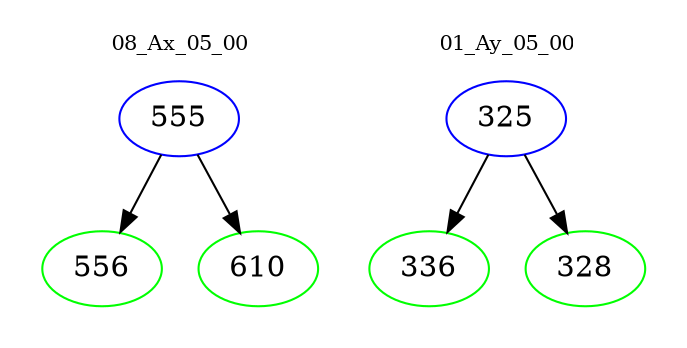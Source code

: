 digraph{
subgraph cluster_0 {
color = white
label = "08_Ax_05_00";
fontsize=10;
T0_555 [label="555", color="blue"]
T0_555 -> T0_556 [color="black"]
T0_556 [label="556", color="green"]
T0_555 -> T0_610 [color="black"]
T0_610 [label="610", color="green"]
}
subgraph cluster_1 {
color = white
label = "01_Ay_05_00";
fontsize=10;
T1_325 [label="325", color="blue"]
T1_325 -> T1_336 [color="black"]
T1_336 [label="336", color="green"]
T1_325 -> T1_328 [color="black"]
T1_328 [label="328", color="green"]
}
}
